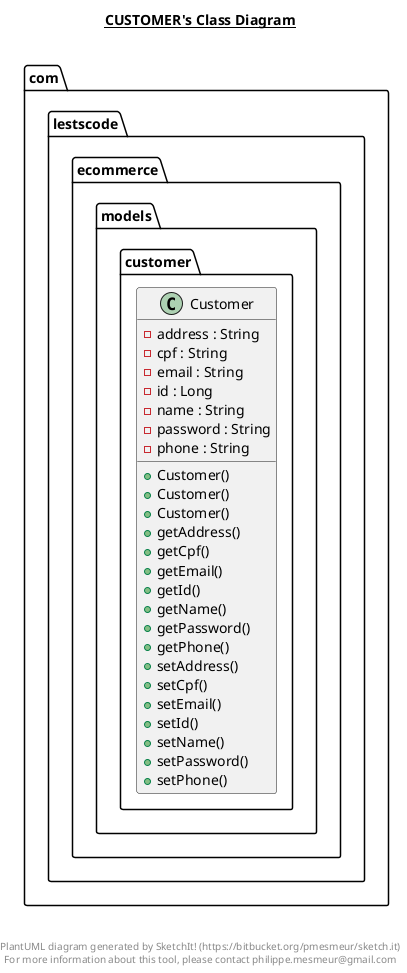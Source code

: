 @startuml

title __CUSTOMER's Class Diagram__\n

  namespace com.lestscode.ecommerce {
    namespace models {
      namespace customer {
        class com.lestscode.ecommerce.models.customer.Customer {
            - address : String
            - cpf : String
            - email : String
            - id : Long
            - name : String
            - password : String
            - phone : String
            + Customer()
            + Customer()
            + Customer()
            + getAddress()
            + getCpf()
            + getEmail()
            + getId()
            + getName()
            + getPassword()
            + getPhone()
            + setAddress()
            + setCpf()
            + setEmail()
            + setId()
            + setName()
            + setPassword()
            + setPhone()
        }
      }
    }
  }
  



right footer


PlantUML diagram generated by SketchIt! (https://bitbucket.org/pmesmeur/sketch.it)
For more information about this tool, please contact philippe.mesmeur@gmail.com
endfooter

@enduml
